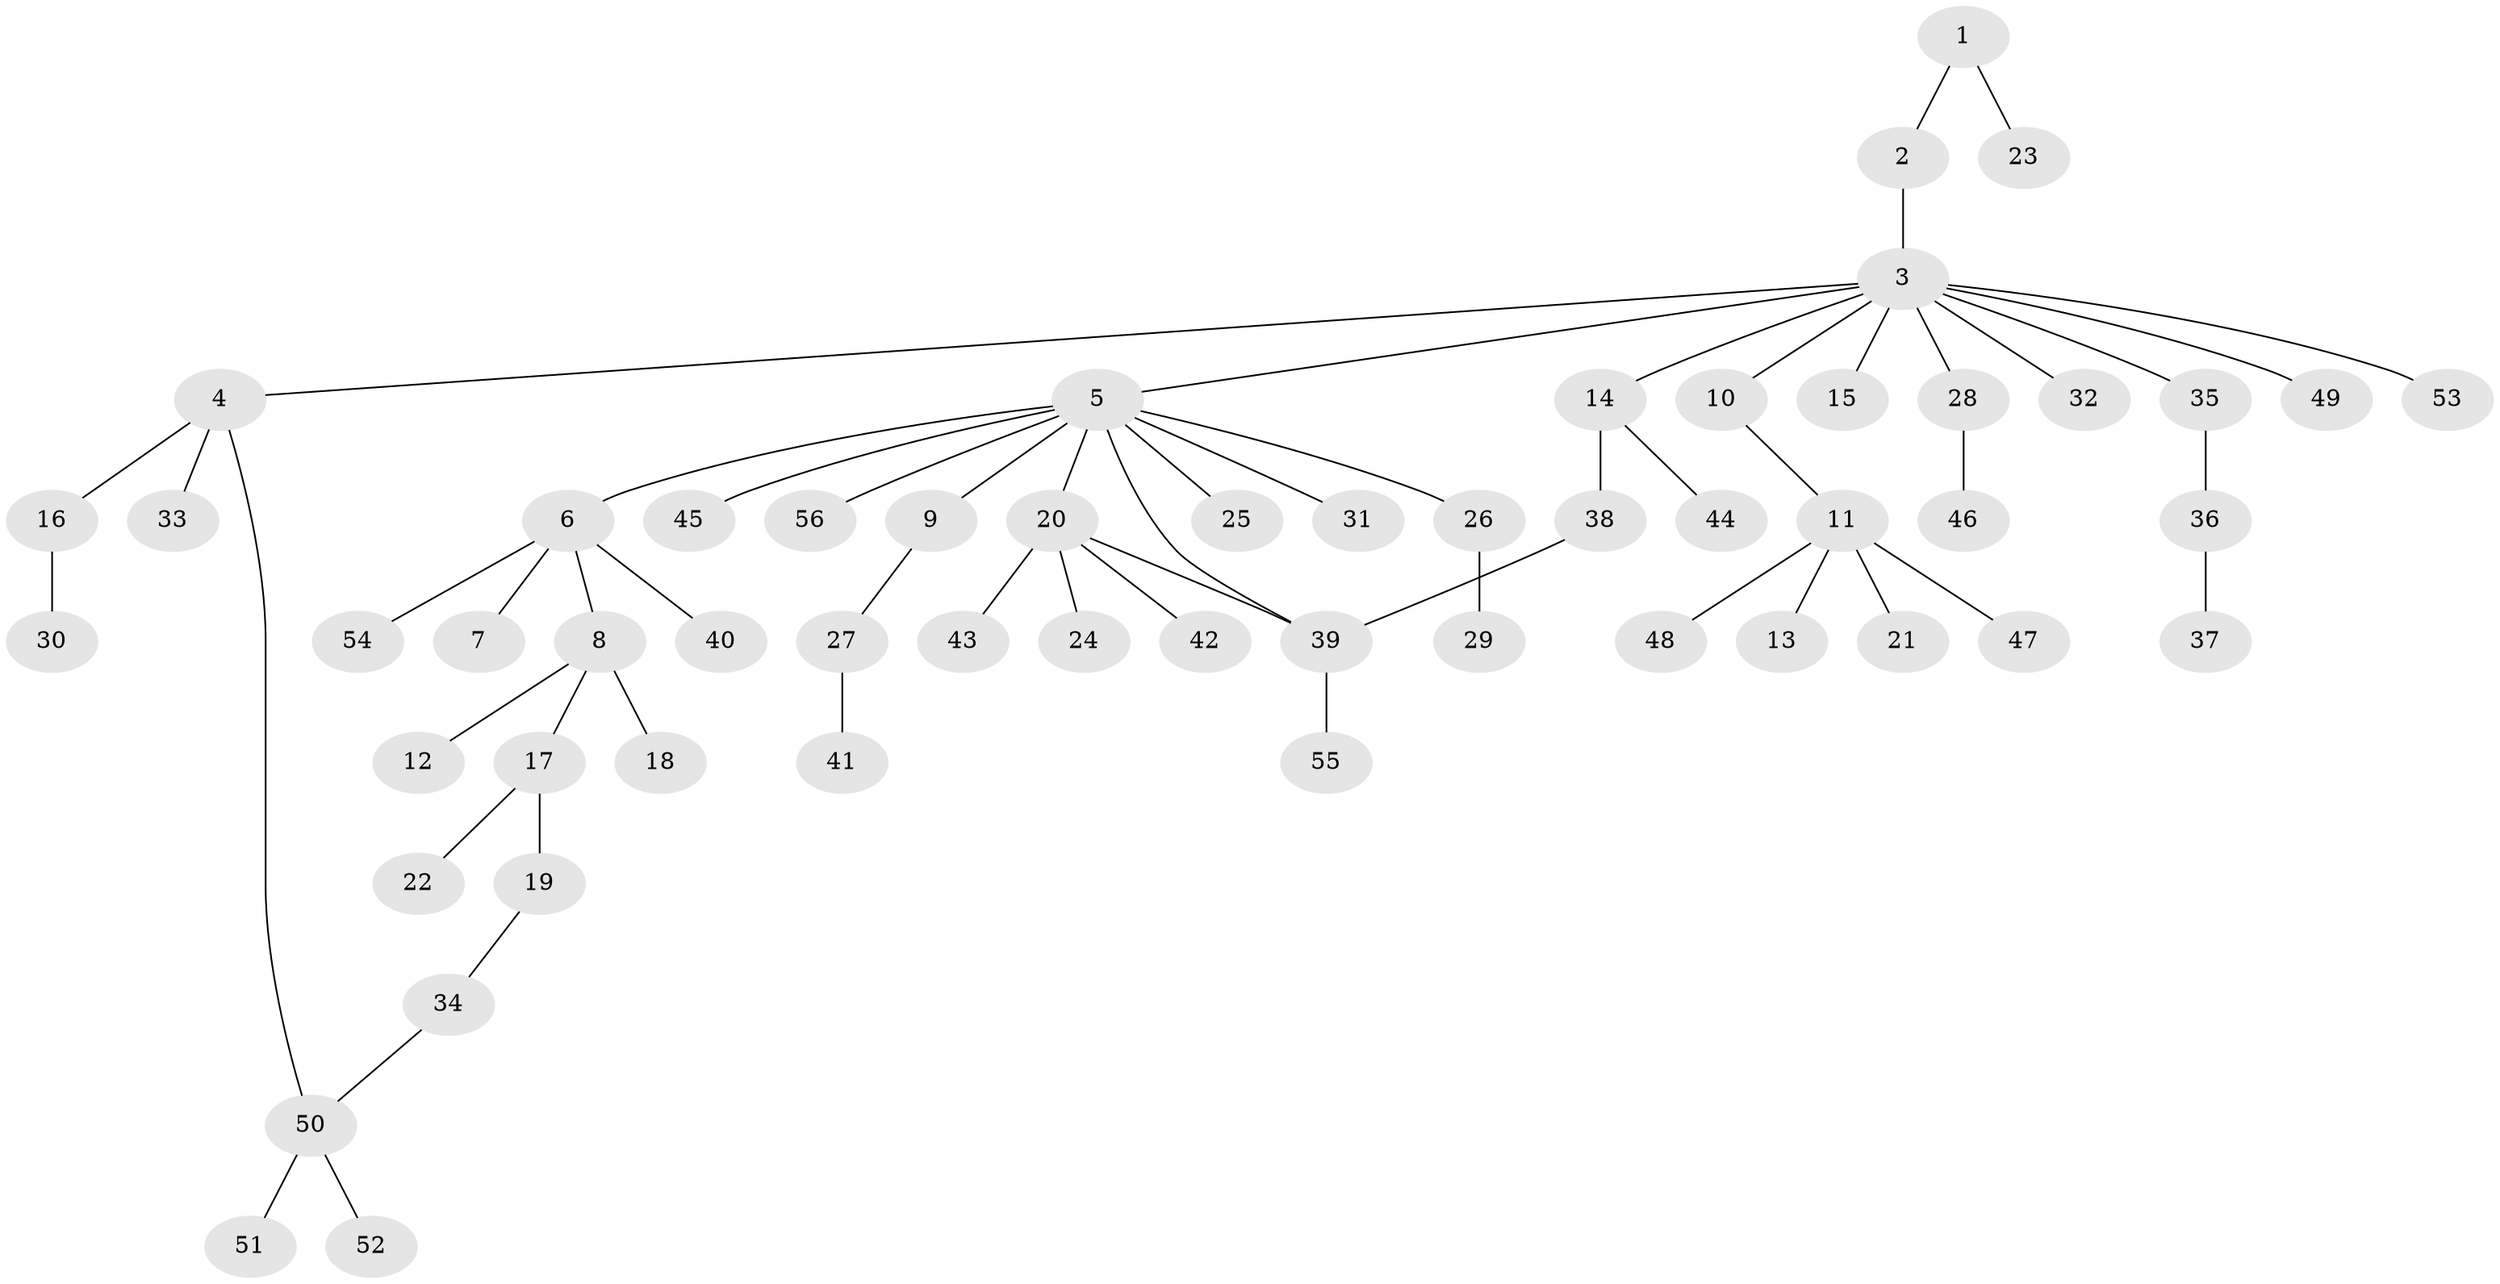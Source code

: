 // Generated by graph-tools (version 1.1) at 2025/25/03/09/25 03:25:59]
// undirected, 56 vertices, 58 edges
graph export_dot {
graph [start="1"]
  node [color=gray90,style=filled];
  1;
  2;
  3;
  4;
  5;
  6;
  7;
  8;
  9;
  10;
  11;
  12;
  13;
  14;
  15;
  16;
  17;
  18;
  19;
  20;
  21;
  22;
  23;
  24;
  25;
  26;
  27;
  28;
  29;
  30;
  31;
  32;
  33;
  34;
  35;
  36;
  37;
  38;
  39;
  40;
  41;
  42;
  43;
  44;
  45;
  46;
  47;
  48;
  49;
  50;
  51;
  52;
  53;
  54;
  55;
  56;
  1 -- 2;
  1 -- 23;
  2 -- 3;
  3 -- 4;
  3 -- 5;
  3 -- 10;
  3 -- 14;
  3 -- 15;
  3 -- 28;
  3 -- 32;
  3 -- 35;
  3 -- 49;
  3 -- 53;
  4 -- 16;
  4 -- 33;
  4 -- 50;
  5 -- 6;
  5 -- 9;
  5 -- 20;
  5 -- 25;
  5 -- 26;
  5 -- 31;
  5 -- 39;
  5 -- 45;
  5 -- 56;
  6 -- 7;
  6 -- 8;
  6 -- 40;
  6 -- 54;
  8 -- 12;
  8 -- 17;
  8 -- 18;
  9 -- 27;
  10 -- 11;
  11 -- 13;
  11 -- 21;
  11 -- 47;
  11 -- 48;
  14 -- 38;
  14 -- 44;
  16 -- 30;
  17 -- 19;
  17 -- 22;
  19 -- 34;
  20 -- 24;
  20 -- 39;
  20 -- 42;
  20 -- 43;
  26 -- 29;
  27 -- 41;
  28 -- 46;
  34 -- 50;
  35 -- 36;
  36 -- 37;
  38 -- 39;
  39 -- 55;
  50 -- 51;
  50 -- 52;
}
